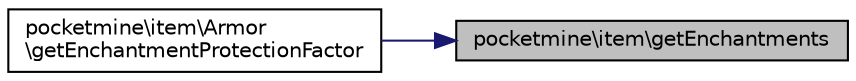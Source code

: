 digraph "pocketmine\item\getEnchantments"
{
 // INTERACTIVE_SVG=YES
 // LATEX_PDF_SIZE
  edge [fontname="Helvetica",fontsize="10",labelfontname="Helvetica",labelfontsize="10"];
  node [fontname="Helvetica",fontsize="10",shape=record];
  rankdir="RL";
  Node1 [label="pocketmine\\item\\getEnchantments",height=0.2,width=0.4,color="black", fillcolor="grey75", style="filled", fontcolor="black",tooltip=" "];
  Node1 -> Node2 [dir="back",color="midnightblue",fontsize="10",style="solid",fontname="Helvetica"];
  Node2 [label="pocketmine\\item\\Armor\l\\getEnchantmentProtectionFactor",height=0.2,width=0.4,color="black", fillcolor="white", style="filled",URL="$db/d85/classpocketmine_1_1item_1_1_armor.html#a421d2b2620b0d04ccc672115c404b770",tooltip=" "];
}
